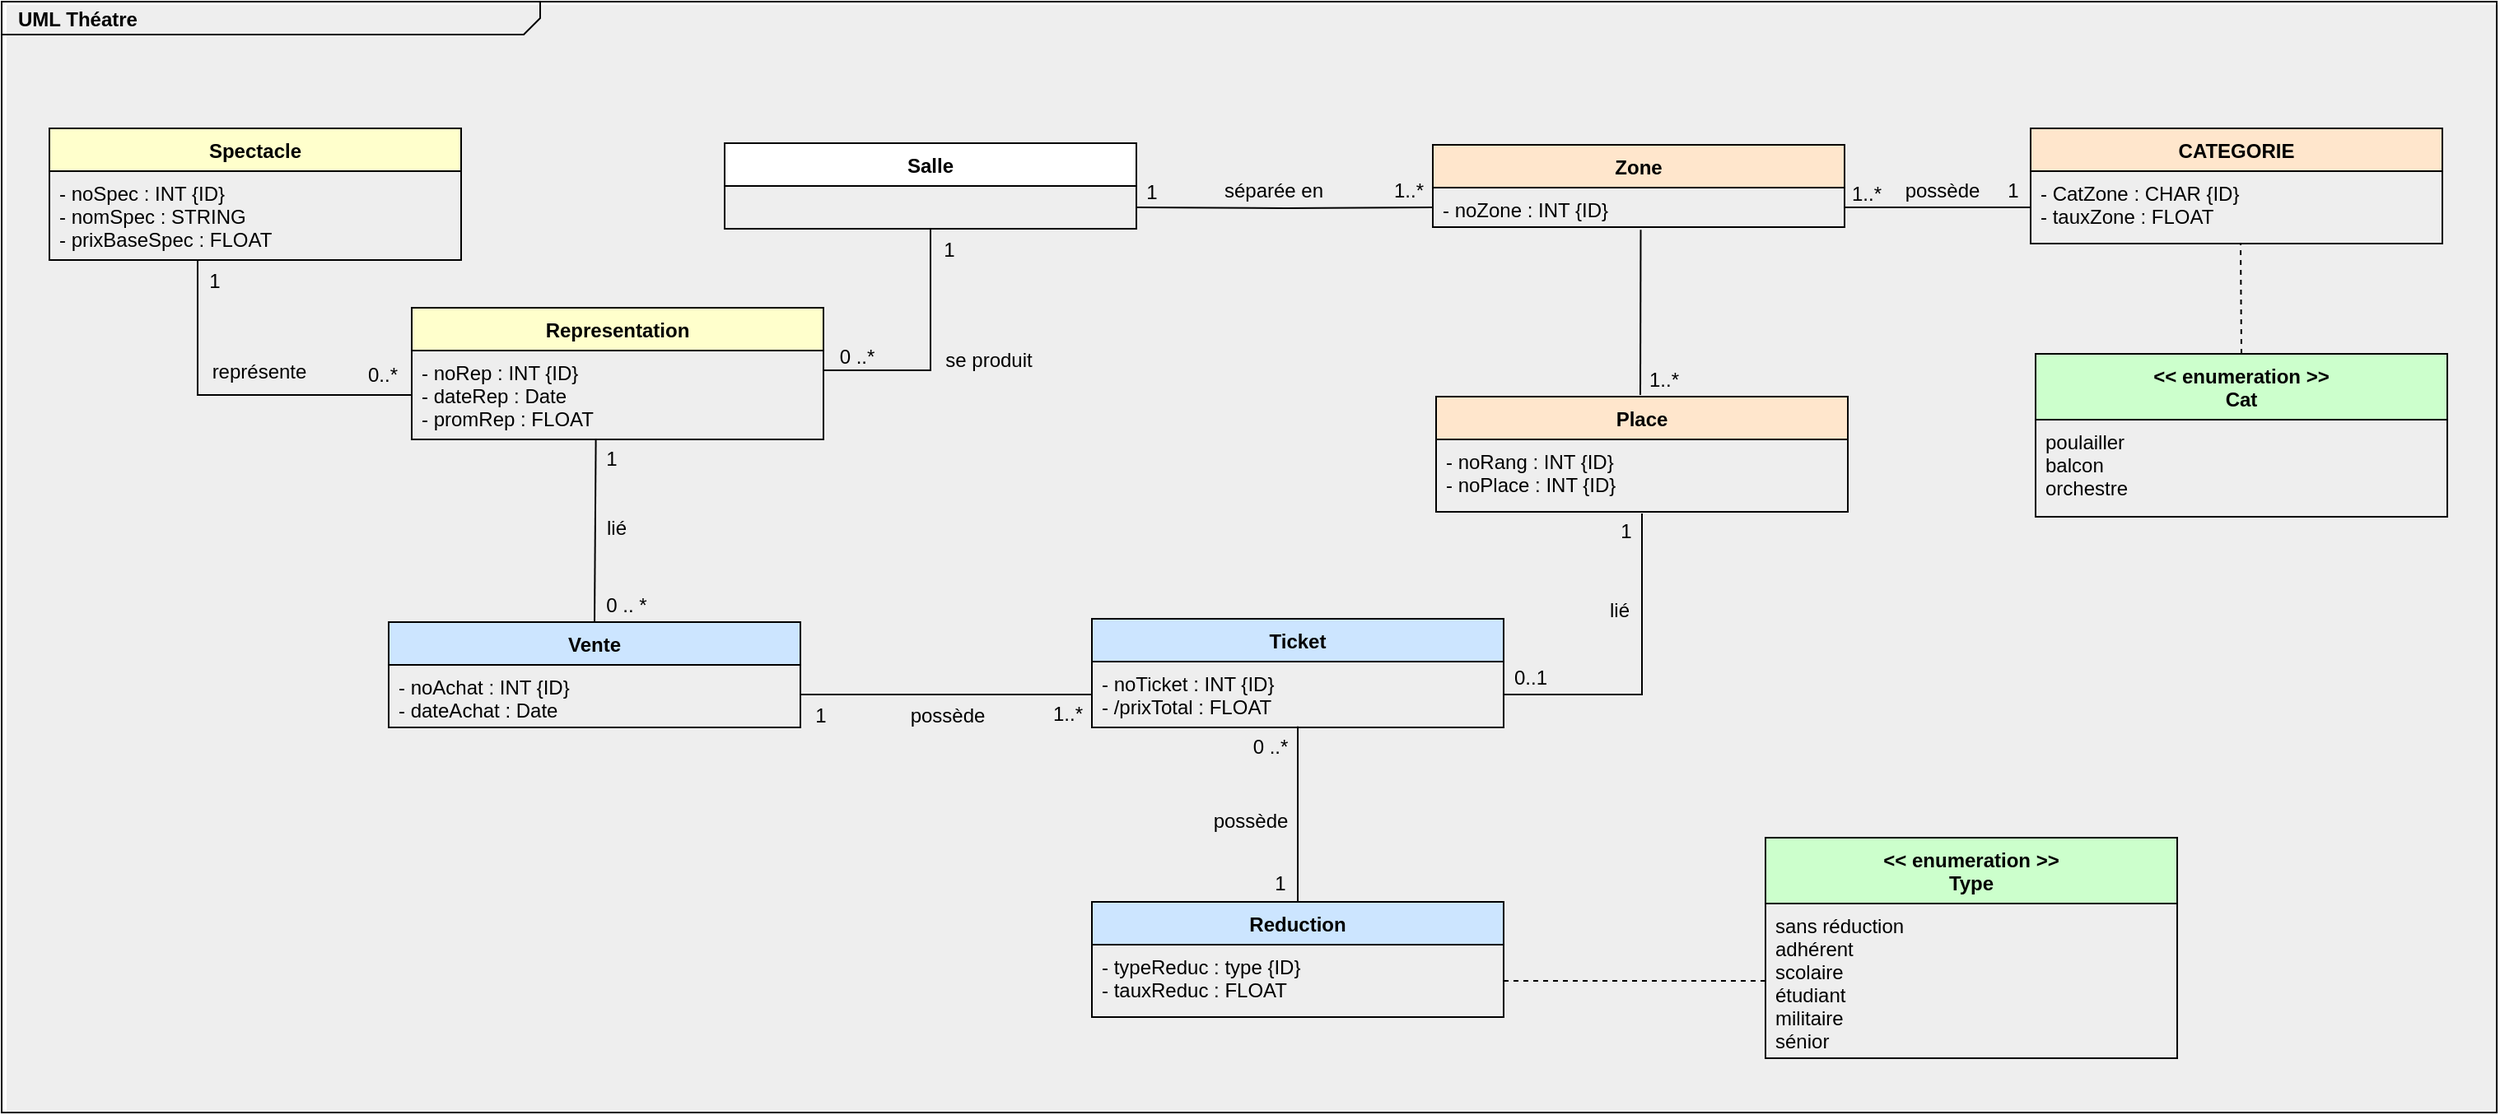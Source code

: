 <mxfile>
    <diagram id="NUAbZN2KeOPr095XMEzm" name="Page-1">
        <mxGraphModel dx="932" dy="389" grid="0" gridSize="10" guides="0" tooltips="0" connect="1" arrows="1" fold="1" page="0" pageScale="1.5" pageWidth="1169" pageHeight="826" background="none" math="0" shadow="0">
            <root>
                <mxCell id="0" style=";html=1;"/>
                <mxCell id="1" style=";html=1;" parent="0"/>
                <mxCell id="2" value="" style="rounded=0;whiteSpace=wrap;html=1;fillColor=#eee;strokeColor=none;" parent="1" vertex="1">
                    <mxGeometry x="34" y="246" width="1513" height="673" as="geometry"/>
                </mxCell>
                <mxCell id="1672d66443f91eb5-1" value="&lt;p style=&quot;margin: 0px ; margin-top: 4px ; margin-left: 10px ; text-align: left&quot;&gt;&lt;b&gt;UML Théatre&lt;/b&gt;&lt;/p&gt;" style="html=1;strokeWidth=1;shape=mxgraph.sysml.package;html=1;overflow=fill;whiteSpace=wrap;fillColor=none;gradientColor=none;fontSize=12;align=center;labelX=327.64;" parent="1" vertex="1">
                    <mxGeometry x="31" y="244" width="1515" height="675" as="geometry"/>
                </mxCell>
                <mxCell id="qlMzOhEKe-4_RTLxzth_-34" style="edgeStyle=orthogonalEdgeStyle;rounded=0;orthogonalLoop=1;jettySize=auto;html=1;entryX=0.5;entryY=1;entryDx=0;entryDy=0;endArrow=none;endFill=0;exitX=1;exitY=0.5;exitDx=0;exitDy=0;" parent="1" source="qlMzOhEKe-4_RTLxzth_-57" target="qlMzOhEKe-4_RTLxzth_-6" edge="1">
                    <mxGeometry relative="1" as="geometry">
                        <mxPoint x="470" y="369" as="targetPoint"/>
                        <Array as="points">
                            <mxPoint x="595" y="468"/>
                        </Array>
                    </mxGeometry>
                </mxCell>
                <mxCell id="qlMzOhEKe-4_RTLxzth_-1" value="Spectacle" style="swimlane;fontStyle=1;align=center;verticalAlign=top;childLayout=stackLayout;horizontal=1;startSize=26;horizontalStack=0;resizeParent=1;resizeParentMax=0;resizeLast=0;collapsible=1;marginBottom=0;fillColor=#FFFFCC;" parent="1" vertex="1">
                    <mxGeometry x="60" y="321" width="250" height="80" as="geometry"/>
                </mxCell>
                <mxCell id="qlMzOhEKe-4_RTLxzth_-2" value="- noSpec : INT {ID}&#10;- nomSpec : STRING&#10;- prixBaseSpec : FLOAT" style="text;strokeColor=none;fillColor=none;align=left;verticalAlign=top;spacingLeft=4;spacingRight=4;overflow=hidden;rotatable=0;points=[[0,0.5],[1,0.5]];portConstraint=eastwest;" parent="qlMzOhEKe-4_RTLxzth_-1" vertex="1">
                    <mxGeometry y="26" width="250" height="54" as="geometry"/>
                </mxCell>
                <mxCell id="qlMzOhEKe-4_RTLxzth_-6" value="Salle" style="swimlane;fontStyle=1;align=center;verticalAlign=top;childLayout=stackLayout;horizontal=1;startSize=26;horizontalStack=0;resizeParent=1;resizeParentMax=0;resizeLast=0;collapsible=1;marginBottom=0;" parent="1" vertex="1">
                    <mxGeometry x="470" y="330" width="250" height="52" as="geometry">
                        <mxRectangle x="470" y="330" width="55" height="26" as="alternateBounds"/>
                    </mxGeometry>
                </mxCell>
                <mxCell id="qlMzOhEKe-4_RTLxzth_-10" value="Place" style="swimlane;fontStyle=1;align=center;verticalAlign=top;childLayout=stackLayout;horizontal=1;startSize=26;horizontalStack=0;resizeParent=1;resizeParentMax=0;resizeLast=0;collapsible=1;marginBottom=0;fillColor=#FFE6CC;" parent="1" vertex="1">
                    <mxGeometry x="902" y="484" width="250" height="70" as="geometry"/>
                </mxCell>
                <mxCell id="qlMzOhEKe-4_RTLxzth_-11" value="- noRang : INT {ID}&#10;- noPlace : INT {ID}" style="text;strokeColor=none;fillColor=none;align=left;verticalAlign=top;spacingLeft=4;spacingRight=4;overflow=hidden;rotatable=0;points=[[0,0.5],[1,0.5]];portConstraint=eastwest;" parent="qlMzOhEKe-4_RTLxzth_-10" vertex="1">
                    <mxGeometry y="26" width="250" height="44" as="geometry"/>
                </mxCell>
                <mxCell id="qlMzOhEKe-4_RTLxzth_-14" value="CATEGORIE" style="swimlane;fontStyle=1;align=center;verticalAlign=top;childLayout=stackLayout;horizontal=1;startSize=26;horizontalStack=0;resizeParent=1;resizeParentMax=0;resizeLast=0;collapsible=1;marginBottom=0;fillColor=#FFE6CC;" parent="1" vertex="1">
                    <mxGeometry x="1263" y="321" width="250" height="70" as="geometry"/>
                </mxCell>
                <mxCell id="qlMzOhEKe-4_RTLxzth_-15" value="- CatZone : CHAR {ID}&#10;- tauxZone : FLOAT" style="text;strokeColor=none;fillColor=none;align=left;verticalAlign=top;spacingLeft=4;spacingRight=4;overflow=hidden;rotatable=0;points=[[0,0.5],[1,0.5]];portConstraint=eastwest;" parent="qlMzOhEKe-4_RTLxzth_-14" vertex="1">
                    <mxGeometry y="26" width="250" height="44" as="geometry"/>
                </mxCell>
                <mxCell id="qlMzOhEKe-4_RTLxzth_-50" style="edgeStyle=orthogonalEdgeStyle;rounded=0;orthogonalLoop=1;jettySize=auto;html=1;endArrow=none;endFill=0;exitX=1;exitY=0.5;exitDx=0;exitDy=0;" parent="1" source="qlMzOhEKe-4_RTLxzth_-19" edge="1">
                    <mxGeometry relative="1" as="geometry">
                        <mxPoint x="1027" y="555" as="targetPoint"/>
                        <Array as="points">
                            <mxPoint x="1027" y="665"/>
                        </Array>
                    </mxGeometry>
                </mxCell>
                <mxCell id="qlMzOhEKe-4_RTLxzth_-18" value="Ticket" style="swimlane;fontStyle=1;align=center;verticalAlign=top;childLayout=stackLayout;horizontal=1;startSize=26;horizontalStack=0;resizeParent=1;resizeParentMax=0;resizeLast=0;collapsible=1;marginBottom=0;fillColor=#CCE5FF;" parent="1" vertex="1">
                    <mxGeometry x="693" y="619" width="250" height="66" as="geometry"/>
                </mxCell>
                <mxCell id="qlMzOhEKe-4_RTLxzth_-19" value="- noTicket : INT {ID}&#10;- /prixTotal : FLOAT" style="text;strokeColor=none;fillColor=none;align=left;verticalAlign=top;spacingLeft=4;spacingRight=4;overflow=hidden;rotatable=0;points=[[0,0.5],[1,0.5]];portConstraint=eastwest;" parent="qlMzOhEKe-4_RTLxzth_-18" vertex="1">
                    <mxGeometry y="26" width="250" height="40" as="geometry"/>
                </mxCell>
                <mxCell id="qlMzOhEKe-4_RTLxzth_-36" value="Zone&#10;" style="swimlane;fontStyle=1;align=center;verticalAlign=top;childLayout=stackLayout;horizontal=1;startSize=26;horizontalStack=0;resizeParent=1;resizeParentMax=0;resizeLast=0;collapsible=1;marginBottom=0;fillColor=#FFE6CC;" parent="1" vertex="1">
                    <mxGeometry x="900" y="331" width="250" height="50" as="geometry"/>
                </mxCell>
                <mxCell id="qlMzOhEKe-4_RTLxzth_-37" value="- noZone : INT {ID}" style="text;strokeColor=none;fillColor=none;align=left;verticalAlign=top;spacingLeft=4;spacingRight=4;overflow=hidden;rotatable=0;points=[[0,0.5],[1,0.5]];portConstraint=eastwest;" parent="qlMzOhEKe-4_RTLxzth_-36" vertex="1">
                    <mxGeometry y="26" width="250" height="24" as="geometry"/>
                </mxCell>
                <mxCell id="qlMzOhEKe-4_RTLxzth_-38" value="" style="edgeStyle=orthogonalEdgeStyle;rounded=0;orthogonalLoop=1;jettySize=auto;html=1;entryX=0;entryY=0.5;entryDx=0;entryDy=0;endArrow=none;endFill=0;" parent="1" target="qlMzOhEKe-4_RTLxzth_-37" edge="1">
                    <mxGeometry x="-0.158" y="9" relative="1" as="geometry">
                        <mxPoint x="720" y="369" as="sourcePoint"/>
                        <mxPoint as="offset"/>
                    </mxGeometry>
                </mxCell>
                <mxCell id="qlMzOhEKe-4_RTLxzth_-48" style="edgeStyle=orthogonalEdgeStyle;rounded=0;orthogonalLoop=1;jettySize=auto;html=1;endArrow=none;endFill=0;" parent="1" source="qlMzOhEKe-4_RTLxzth_-37" target="qlMzOhEKe-4_RTLxzth_-15" edge="1">
                    <mxGeometry relative="1" as="geometry"/>
                </mxCell>
                <mxCell id="qlMzOhEKe-4_RTLxzth_-52" value="Vente" style="swimlane;fontStyle=1;align=center;verticalAlign=top;childLayout=stackLayout;horizontal=1;startSize=26;horizontalStack=0;resizeParent=1;resizeParentMax=0;resizeLast=0;collapsible=1;marginBottom=0;fillColor=#CCE5FF;" parent="1" vertex="1">
                    <mxGeometry x="266" y="621" width="250" height="64" as="geometry"/>
                </mxCell>
                <mxCell id="qlMzOhEKe-4_RTLxzth_-53" value="- noAchat : INT {ID}&#10;- dateAchat : Date" style="text;strokeColor=none;fillColor=none;align=left;verticalAlign=top;spacingLeft=4;spacingRight=4;overflow=hidden;rotatable=0;points=[[0,0.5],[1,0.5]];portConstraint=eastwest;" parent="qlMzOhEKe-4_RTLxzth_-52" vertex="1">
                    <mxGeometry y="26" width="250" height="38" as="geometry"/>
                </mxCell>
                <mxCell id="qlMzOhEKe-4_RTLxzth_-54" style="edgeStyle=orthogonalEdgeStyle;rounded=0;orthogonalLoop=1;jettySize=auto;html=1;entryX=0;entryY=0.5;entryDx=0;entryDy=0;endArrow=none;endFill=0;exitX=1;exitY=0.5;exitDx=0;exitDy=0;" parent="1" source="qlMzOhEKe-4_RTLxzth_-53" target="qlMzOhEKe-4_RTLxzth_-19" edge="1">
                    <mxGeometry relative="1" as="geometry">
                        <Array as="points">
                            <mxPoint x="693" y="665"/>
                        </Array>
                    </mxGeometry>
                </mxCell>
                <mxCell id="qlMzOhEKe-4_RTLxzth_-56" value="Representation" style="swimlane;fontStyle=1;align=center;verticalAlign=top;childLayout=stackLayout;horizontal=1;startSize=26;horizontalStack=0;resizeParent=1;resizeParentMax=0;resizeLast=0;collapsible=1;marginBottom=0;fillColor=#FFFFCC;" parent="1" vertex="1">
                    <mxGeometry x="280" y="430" width="250" height="80" as="geometry"/>
                </mxCell>
                <mxCell id="qlMzOhEKe-4_RTLxzth_-57" value="- noRep : INT {ID}&#10;- dateRep : Date&#10;- promRep : FLOAT" style="text;strokeColor=none;fillColor=none;align=left;verticalAlign=top;spacingLeft=4;spacingRight=4;overflow=hidden;rotatable=0;points=[[0,0.5],[1,0.5]];portConstraint=eastwest;" parent="qlMzOhEKe-4_RTLxzth_-56" vertex="1">
                    <mxGeometry y="26" width="250" height="54" as="geometry"/>
                </mxCell>
                <mxCell id="qlMzOhEKe-4_RTLxzth_-58" value="" style="edgeStyle=orthogonalEdgeStyle;rounded=0;orthogonalLoop=1;jettySize=auto;html=1;entryX=0.36;entryY=1;entryDx=0;entryDy=0;entryPerimeter=0;endArrow=none;endFill=0;" parent="1" source="qlMzOhEKe-4_RTLxzth_-57" target="qlMzOhEKe-4_RTLxzth_-2" edge="1">
                    <mxGeometry x="-0.082" y="-8" relative="1" as="geometry">
                        <mxPoint as="offset"/>
                    </mxGeometry>
                </mxCell>
                <mxCell id="qlMzOhEKe-4_RTLxzth_-59" value="Reduction" style="swimlane;fontStyle=1;align=center;verticalAlign=top;childLayout=stackLayout;horizontal=1;startSize=26;horizontalStack=0;resizeParent=1;resizeParentMax=0;resizeLast=0;collapsible=1;marginBottom=0;fillColor=#CCE5FF;" parent="1" vertex="1">
                    <mxGeometry x="693" y="791" width="250" height="70" as="geometry"/>
                </mxCell>
                <mxCell id="qlMzOhEKe-4_RTLxzth_-60" value="- typeReduc : type {ID}&#10;- tauxReduc : FLOAT" style="text;strokeColor=none;fillColor=none;align=left;verticalAlign=top;spacingLeft=4;spacingRight=4;overflow=hidden;rotatable=0;points=[[0,0.5],[1,0.5]];portConstraint=eastwest;" parent="qlMzOhEKe-4_RTLxzth_-59" vertex="1">
                    <mxGeometry y="26" width="250" height="44" as="geometry"/>
                </mxCell>
                <mxCell id="qlMzOhEKe-4_RTLxzth_-70" value="&lt;&lt; enumeration &gt;&gt;&#10;Type" style="swimlane;fontStyle=1;align=center;verticalAlign=top;childLayout=stackLayout;horizontal=1;startSize=40;horizontalStack=0;resizeParent=1;resizeParentMax=0;resizeLast=0;collapsible=1;marginBottom=0;fillColor=#CCFFCC;" parent="1" vertex="1">
                    <mxGeometry x="1102" y="752" width="250" height="134" as="geometry"/>
                </mxCell>
                <mxCell id="qlMzOhEKe-4_RTLxzth_-71" value="sans réduction&#10;adhérent&#10;scolaire&#10;étudiant&#10;militaire&#10;sénior" style="text;strokeColor=none;fillColor=none;align=left;verticalAlign=top;spacingLeft=4;spacingRight=4;overflow=hidden;rotatable=0;points=[[0,0.5],[1,0.5]];portConstraint=eastwest;" parent="qlMzOhEKe-4_RTLxzth_-70" vertex="1">
                    <mxGeometry y="40" width="250" height="94" as="geometry"/>
                </mxCell>
                <mxCell id="qlMzOhEKe-4_RTLxzth_-73" style="edgeStyle=orthogonalEdgeStyle;rounded=0;orthogonalLoop=1;jettySize=auto;html=1;endArrow=none;endFill=0;dashed=1;" parent="1" source="qlMzOhEKe-4_RTLxzth_-60" target="qlMzOhEKe-4_RTLxzth_-71" edge="1">
                    <mxGeometry relative="1" as="geometry"/>
                </mxCell>
                <mxCell id="osN3bbdli1dLjYI9F6a9-6" value="0 ..*" style="text;html=1;align=center;verticalAlign=middle;resizable=0;points=[];autosize=1;strokeColor=none;fillColor=none;" parent="1" vertex="1">
                    <mxGeometry x="781" y="687" width="40" height="20" as="geometry"/>
                </mxCell>
                <mxCell id="osN3bbdli1dLjYI9F6a9-9" value="0 ..*" style="text;html=1;align=center;verticalAlign=middle;resizable=0;points=[];autosize=1;strokeColor=none;fillColor=none;" parent="1" vertex="1">
                    <mxGeometry x="530" y="450" width="40" height="20" as="geometry"/>
                </mxCell>
                <mxCell id="osN3bbdli1dLjYI9F6a9-16" value="1..*" style="text;html=1;align=center;verticalAlign=middle;resizable=0;points=[];autosize=1;strokeColor=none;fillColor=none;" parent="1" vertex="1">
                    <mxGeometry x="1148" y="351" width="30" height="20" as="geometry"/>
                </mxCell>
                <mxCell id="osN3bbdli1dLjYI9F6a9-17" value="1" style="text;html=1;align=center;verticalAlign=middle;resizable=0;points=[];autosize=1;strokeColor=none;fillColor=none;" parent="1" vertex="1">
                    <mxGeometry x="1242" y="349" width="20" height="20" as="geometry"/>
                </mxCell>
                <mxCell id="osN3bbdli1dLjYI9F6a9-22" value="1" style="text;html=1;align=center;verticalAlign=middle;resizable=0;points=[];autosize=1;strokeColor=none;fillColor=none;" parent="1" vertex="1">
                    <mxGeometry x="391" y="512" width="20" height="20" as="geometry"/>
                </mxCell>
                <mxCell id="osN3bbdli1dLjYI9F6a9-23" value="0 .. *" style="text;html=1;align=center;verticalAlign=middle;resizable=0;points=[];autosize=1;strokeColor=none;fillColor=none;" parent="1" vertex="1">
                    <mxGeometry x="390" y="601" width="40" height="20" as="geometry"/>
                </mxCell>
                <mxCell id="4" value="&lt;&lt; enumeration &gt;&gt;&#10;Cat" style="swimlane;fontStyle=1;align=center;verticalAlign=top;childLayout=stackLayout;horizontal=1;startSize=40;horizontalStack=0;resizeParent=1;resizeParentMax=0;resizeLast=0;collapsible=1;marginBottom=0;fillColor=#CCFFCC;" parent="1" vertex="1">
                    <mxGeometry x="1266" y="458" width="250" height="99" as="geometry"/>
                </mxCell>
                <mxCell id="5" value="poulailler&#10;balcon&#10;orchestre" style="text;strokeColor=none;fillColor=none;align=left;verticalAlign=top;spacingLeft=4;spacingRight=4;overflow=hidden;rotatable=0;points=[[0,0.5],[1,0.5]];portConstraint=eastwest;" parent="4" vertex="1">
                    <mxGeometry y="40" width="250" height="59" as="geometry"/>
                </mxCell>
                <mxCell id="osN3bbdli1dLjYI9F6a9-19" value="1..*" style="text;html=1;align=center;verticalAlign=middle;resizable=0;points=[];autosize=1;strokeColor=none;fillColor=none;" parent="1" vertex="1">
                    <mxGeometry x="1025" y="464" width="30" height="20" as="geometry"/>
                </mxCell>
                <mxCell id="10" value="" style="endArrow=none;html=1;entryX=0.505;entryY=1.067;entryDx=0;entryDy=0;entryPerimeter=0;" parent="1" target="qlMzOhEKe-4_RTLxzth_-37" edge="1">
                    <mxGeometry width="50" height="50" relative="1" as="geometry">
                        <mxPoint x="1026" y="483" as="sourcePoint"/>
                        <mxPoint x="1052" y="425" as="targetPoint"/>
                    </mxGeometry>
                </mxCell>
                <mxCell id="15" value="" style="endArrow=none;dashed=1;html=1;exitX=0.5;exitY=0;exitDx=0;exitDy=0;entryX=0.51;entryY=1.011;entryDx=0;entryDy=0;entryPerimeter=0;" parent="1" source="4" target="qlMzOhEKe-4_RTLxzth_-15" edge="1">
                    <mxGeometry width="50" height="50" relative="1" as="geometry">
                        <mxPoint x="1364" y="449" as="sourcePoint"/>
                        <mxPoint x="1414" y="399" as="targetPoint"/>
                    </mxGeometry>
                </mxCell>
                <mxCell id="20" value="se produit" style="text;html=1;align=center;verticalAlign=middle;resizable=0;points=[];autosize=1;strokeColor=none;fillColor=none;" vertex="1" parent="1">
                    <mxGeometry x="598" y="453" width="63" height="18" as="geometry"/>
                </mxCell>
                <mxCell id="21" value="séparée en" style="text;html=1;align=center;verticalAlign=middle;resizable=0;points=[];autosize=1;strokeColor=none;fillColor=none;" vertex="1" parent="1">
                    <mxGeometry x="768" y="350" width="70" height="18" as="geometry"/>
                </mxCell>
                <mxCell id="22" value="1" style="text;html=1;align=center;verticalAlign=middle;resizable=0;points=[];autosize=1;strokeColor=none;fillColor=none;" vertex="1" parent="1">
                    <mxGeometry x="721" y="351" width="16" height="18" as="geometry"/>
                </mxCell>
                <mxCell id="23" value="1..*" style="text;html=1;align=center;verticalAlign=middle;resizable=0;points=[];autosize=1;strokeColor=none;fillColor=none;" vertex="1" parent="1">
                    <mxGeometry x="871" y="350" width="28" height="18" as="geometry"/>
                </mxCell>
                <mxCell id="24" value="possède" style="text;html=1;align=center;verticalAlign=middle;resizable=0;points=[];autosize=1;strokeColor=none;fillColor=none;" vertex="1" parent="1">
                    <mxGeometry x="1181" y="350" width="56" height="18" as="geometry"/>
                </mxCell>
                <mxCell id="25" value="1" style="text;html=1;align=center;verticalAlign=middle;resizable=0;points=[];autosize=1;strokeColor=none;fillColor=none;" vertex="1" parent="1">
                    <mxGeometry x="1009" y="557" width="16" height="18" as="geometry"/>
                </mxCell>
                <mxCell id="26" value="lié" style="text;html=1;align=center;verticalAlign=middle;resizable=0;points=[];autosize=1;strokeColor=none;fillColor=none;" vertex="1" parent="1">
                    <mxGeometry x="1002" y="605" width="22" height="18" as="geometry"/>
                </mxCell>
                <mxCell id="27" value="0..1" style="text;html=1;align=center;verticalAlign=middle;resizable=0;points=[];autosize=1;strokeColor=none;fillColor=none;" vertex="1" parent="1">
                    <mxGeometry x="944" y="646" width="30" height="18" as="geometry"/>
                </mxCell>
                <mxCell id="28" value="1" style="text;html=1;align=center;verticalAlign=middle;resizable=0;points=[];autosize=1;strokeColor=none;fillColor=none;" vertex="1" parent="1">
                    <mxGeometry x="799" y="771" width="16" height="18" as="geometry"/>
                </mxCell>
                <mxCell id="29" value="possède" style="text;html=1;align=center;verticalAlign=middle;resizable=0;points=[];autosize=1;strokeColor=none;fillColor=none;" vertex="1" parent="1">
                    <mxGeometry x="761" y="733" width="56" height="18" as="geometry"/>
                </mxCell>
                <mxCell id="30" value="1" style="text;html=1;align=center;verticalAlign=middle;resizable=0;points=[];autosize=1;strokeColor=none;fillColor=none;" vertex="1" parent="1">
                    <mxGeometry x="598" y="386" width="16" height="18" as="geometry"/>
                </mxCell>
                <mxCell id="31" value="1" style="text;html=1;align=center;verticalAlign=middle;resizable=0;points=[];autosize=1;strokeColor=none;fillColor=none;" vertex="1" parent="1">
                    <mxGeometry x="152" y="405" width="16" height="18" as="geometry"/>
                </mxCell>
                <mxCell id="32" value="0..*" style="text;html=1;align=center;verticalAlign=middle;resizable=0;points=[];autosize=1;strokeColor=none;fillColor=none;" vertex="1" parent="1">
                    <mxGeometry x="248" y="462" width="28" height="18" as="geometry"/>
                </mxCell>
                <mxCell id="33" value="représente" style="text;html=1;align=center;verticalAlign=middle;resizable=0;points=[];autosize=1;strokeColor=none;fillColor=none;" vertex="1" parent="1">
                    <mxGeometry x="153" y="460" width="68" height="18" as="geometry"/>
                </mxCell>
                <mxCell id="34" value="lié" style="text;html=1;align=center;verticalAlign=middle;resizable=0;points=[];autosize=1;strokeColor=none;fillColor=none;" vertex="1" parent="1">
                    <mxGeometry x="393" y="555" width="22" height="18" as="geometry"/>
                </mxCell>
                <mxCell id="36" value="1" style="text;html=1;align=center;verticalAlign=middle;resizable=0;points=[];autosize=1;strokeColor=none;fillColor=none;" vertex="1" parent="1">
                    <mxGeometry x="518" y="668" width="20" height="20" as="geometry"/>
                </mxCell>
                <mxCell id="37" value="1..*" style="text;html=1;align=center;verticalAlign=middle;resizable=0;points=[];autosize=1;strokeColor=none;fillColor=none;" vertex="1" parent="1">
                    <mxGeometry x="664" y="668" width="28" height="18" as="geometry"/>
                </mxCell>
                <mxCell id="38" value="possède" style="text;html=1;align=center;verticalAlign=middle;resizable=0;points=[];autosize=1;strokeColor=none;fillColor=none;" vertex="1" parent="1">
                    <mxGeometry x="577" y="669" width="56" height="18" as="geometry"/>
                </mxCell>
                <mxCell id="45" value="" style="endArrow=none;html=1;entryX=0.5;entryY=0.983;entryDx=0;entryDy=0;entryPerimeter=0;exitX=0.5;exitY=0;exitDx=0;exitDy=0;" edge="1" parent="1" source="qlMzOhEKe-4_RTLxzth_-59" target="qlMzOhEKe-4_RTLxzth_-19">
                    <mxGeometry width="50" height="50" relative="1" as="geometry">
                        <mxPoint x="806" y="752" as="sourcePoint"/>
                        <mxPoint x="856" y="702" as="targetPoint"/>
                    </mxGeometry>
                </mxCell>
                <mxCell id="46" value="" style="endArrow=none;html=1;entryX=0.04;entryY=-0.094;entryDx=0;entryDy=0;entryPerimeter=0;exitX=0.5;exitY=0;exitDx=0;exitDy=0;" edge="1" parent="1" source="qlMzOhEKe-4_RTLxzth_-52" target="osN3bbdli1dLjYI9F6a9-22">
                    <mxGeometry width="50" height="50" relative="1" as="geometry">
                        <mxPoint x="345" y="588" as="sourcePoint"/>
                        <mxPoint x="395" y="538" as="targetPoint"/>
                    </mxGeometry>
                </mxCell>
            </root>
        </mxGraphModel>
    </diagram>
</mxfile>